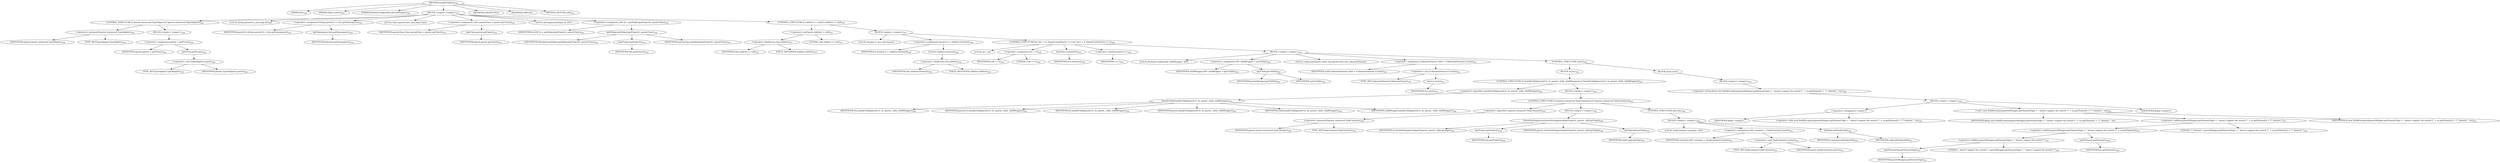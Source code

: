 digraph "handleChildren" {  
"540" [label = <(METHOD,handleChildren)<SUB>324</SUB>> ]
"29" [label = <(PARAM,this)<SUB>324</SUB>> ]
"541" [label = <(PARAM,Object parent)<SUB>325</SUB>> ]
"542" [label = <(PARAM,RuntimeConfigurable parentWrapper)<SUB>326</SUB>> ]
"543" [label = <(BLOCK,&lt;empty&gt;,&lt;empty&gt;)<SUB>327</SUB>> ]
"544" [label = <(CONTROL_STRUCTURE,if (parent instanceof TypeAdapter),if (parent instanceof TypeAdapter))<SUB>328</SUB>> ]
"545" [label = <(&lt;operator&gt;.instanceOf,parent instanceof TypeAdapter)<SUB>328</SUB>> ]
"546" [label = <(IDENTIFIER,parent,parent instanceof TypeAdapter)<SUB>328</SUB>> ]
"547" [label = <(TYPE_REF,TypeAdapter,TypeAdapter)<SUB>328</SUB>> ]
"548" [label = <(BLOCK,&lt;empty&gt;,&lt;empty&gt;)<SUB>328</SUB>> ]
"549" [label = <(&lt;operator&gt;.assignment,parent = getProxy())<SUB>329</SUB>> ]
"550" [label = <(IDENTIFIER,parent,parent = getProxy())<SUB>329</SUB>> ]
"551" [label = <(getProxy,getProxy())<SUB>329</SUB>> ]
"552" [label = <(&lt;operator&gt;.cast,(TypeAdapter) parent)<SUB>329</SUB>> ]
"553" [label = <(TYPE_REF,TypeAdapter,TypeAdapter)<SUB>329</SUB>> ]
"554" [label = <(IDENTIFIER,parent,(TypeAdapter) parent)<SUB>329</SUB>> ]
"555" [label = <(LOCAL,String parentUri: java.lang.String)> ]
"556" [label = <(&lt;operator&gt;.assignment,String parentUri = this.getNamespace())<SUB>332</SUB>> ]
"557" [label = <(IDENTIFIER,parentUri,String parentUri = this.getNamespace())<SUB>332</SUB>> ]
"558" [label = <(getNamespace,this.getNamespace())<SUB>332</SUB>> ]
"28" [label = <(IDENTIFIER,this,this.getNamespace())<SUB>332</SUB>> ]
"559" [label = <(LOCAL,Class parentClass: java.lang.Class)> ]
"560" [label = <(&lt;operator&gt;.assignment,Class parentClass = parent.getClass())<SUB>333</SUB>> ]
"561" [label = <(IDENTIFIER,parentClass,Class parentClass = parent.getClass())<SUB>333</SUB>> ]
"562" [label = <(getClass,parent.getClass())<SUB>333</SUB>> ]
"563" [label = <(IDENTIFIER,parent,parent.getClass())<SUB>333</SUB>> ]
"564" [label = <(LOCAL,IntrospectionHelper ih: ANY)> ]
"565" [label = <(&lt;operator&gt;.assignment,ANY ih = getHelper(getProject(), parentClass))<SUB>334</SUB>> ]
"566" [label = <(IDENTIFIER,ih,ANY ih = getHelper(getProject(), parentClass))<SUB>334</SUB>> ]
"567" [label = <(getHelper,getHelper(getProject(), parentClass))<SUB>334</SUB>> ]
"568" [label = <(IDENTIFIER,IntrospectionHelper,getHelper(getProject(), parentClass))<SUB>334</SUB>> ]
"569" [label = <(getProject,getProject())<SUB>334</SUB>> ]
"30" [label = <(IDENTIFIER,this,getProject())<SUB>334</SUB>> ]
"570" [label = <(IDENTIFIER,parentClass,getHelper(getProject(), parentClass))<SUB>334</SUB>> ]
"571" [label = <(CONTROL_STRUCTURE,if (children != null),if (children != null))<SUB>337</SUB>> ]
"572" [label = <(&lt;operator&gt;.notEquals,children != null)<SUB>337</SUB>> ]
"573" [label = <(&lt;operator&gt;.fieldAccess,this.children)<SUB>337</SUB>> ]
"574" [label = <(IDENTIFIER,this,children != null)<SUB>337</SUB>> ]
"575" [label = <(FIELD_IDENTIFIER,children,children)<SUB>337</SUB>> ]
"576" [label = <(LITERAL,null,children != null)<SUB>337</SUB>> ]
"577" [label = <(BLOCK,&lt;empty&gt;,&lt;empty&gt;)<SUB>337</SUB>> ]
"578" [label = <(LOCAL,Iterator it: java.util.Iterator)> ]
"579" [label = <(&lt;operator&gt;.assignment,Iterator it = children.iterator())<SUB>338</SUB>> ]
"580" [label = <(IDENTIFIER,it,Iterator it = children.iterator())<SUB>338</SUB>> ]
"581" [label = <(iterator,children.iterator())<SUB>338</SUB>> ]
"582" [label = <(&lt;operator&gt;.fieldAccess,this.children)<SUB>338</SUB>> ]
"583" [label = <(IDENTIFIER,this,children.iterator())<SUB>338</SUB>> ]
"584" [label = <(FIELD_IDENTIFIER,children,children)<SUB>338</SUB>> ]
"585" [label = <(CONTROL_STRUCTURE,for (int i = 0; Some(it.hasNext()); i++),for (int i = 0; Some(it.hasNext()); i++))<SUB>339</SUB>> ]
"586" [label = <(LOCAL,int i: int)> ]
"587" [label = <(&lt;operator&gt;.assignment,int i = 0)<SUB>339</SUB>> ]
"588" [label = <(IDENTIFIER,i,int i = 0)<SUB>339</SUB>> ]
"589" [label = <(LITERAL,0,int i = 0)<SUB>339</SUB>> ]
"590" [label = <(hasNext,it.hasNext())<SUB>339</SUB>> ]
"591" [label = <(IDENTIFIER,it,it.hasNext())<SUB>339</SUB>> ]
"592" [label = <(&lt;operator&gt;.postIncrement,i++)<SUB>339</SUB>> ]
"593" [label = <(IDENTIFIER,i,i++)<SUB>339</SUB>> ]
"594" [label = <(BLOCK,&lt;empty&gt;,&lt;empty&gt;)<SUB>339</SUB>> ]
"595" [label = <(LOCAL,RuntimeConfigurable childWrapper: ANY)> ]
"596" [label = <(&lt;operator&gt;.assignment,ANY childWrapper = getChild(i))<SUB>340</SUB>> ]
"597" [label = <(IDENTIFIER,childWrapper,ANY childWrapper = getChild(i))<SUB>340</SUB>> ]
"598" [label = <(getChild,getChild(i))<SUB>340</SUB>> ]
"599" [label = <(IDENTIFIER,parentWrapper,getChild(i))<SUB>340</SUB>> ]
"600" [label = <(IDENTIFIER,i,getChild(i))<SUB>340</SUB>> ]
"601" [label = <(LOCAL,UnknownElement child: org.apache.tools.ant.UnknownElement)> ]
"602" [label = <(&lt;operator&gt;.assignment,UnknownElement child = (UnknownElement) it.next())<SUB>341</SUB>> ]
"603" [label = <(IDENTIFIER,child,UnknownElement child = (UnknownElement) it.next())<SUB>341</SUB>> ]
"604" [label = <(&lt;operator&gt;.cast,(UnknownElement) it.next())<SUB>341</SUB>> ]
"605" [label = <(TYPE_REF,UnknownElement,UnknownElement)<SUB>341</SUB>> ]
"606" [label = <(next,it.next())<SUB>341</SUB>> ]
"607" [label = <(IDENTIFIER,it,it.next())<SUB>341</SUB>> ]
"608" [label = <(CONTROL_STRUCTURE,try,try)<SUB>342</SUB>> ]
"609" [label = <(BLOCK,try,try)<SUB>342</SUB>> ]
"610" [label = <(CONTROL_STRUCTURE,if (!handleChild(parentUri, ih, parent, child, childWrapper)),if (!handleChild(parentUri, ih, parent, child, childWrapper)))<SUB>343</SUB>> ]
"611" [label = <(&lt;operator&gt;.logicalNot,!handleChild(parentUri, ih, parent, child, childWrapper))<SUB>343</SUB>> ]
"612" [label = <(handleChild,handleChild(parentUri, ih, parent, child, childWrapper))<SUB>343</SUB>> ]
"31" [label = <(IDENTIFIER,this,handleChild(parentUri, ih, parent, child, childWrapper))<SUB>343</SUB>> ]
"613" [label = <(IDENTIFIER,parentUri,handleChild(parentUri, ih, parent, child, childWrapper))<SUB>344</SUB>> ]
"614" [label = <(IDENTIFIER,ih,handleChild(parentUri, ih, parent, child, childWrapper))<SUB>344</SUB>> ]
"615" [label = <(IDENTIFIER,parent,handleChild(parentUri, ih, parent, child, childWrapper))<SUB>344</SUB>> ]
"616" [label = <(IDENTIFIER,child,handleChild(parentUri, ih, parent, child, childWrapper))<SUB>344</SUB>> ]
"617" [label = <(IDENTIFIER,childWrapper,handleChild(parentUri, ih, parent, child, childWrapper))<SUB>344</SUB>> ]
"618" [label = <(BLOCK,&lt;empty&gt;,&lt;empty&gt;)<SUB>344</SUB>> ]
"619" [label = <(CONTROL_STRUCTURE,if (!(parent instanceof TaskContainer)),if (!(parent instanceof TaskContainer)))<SUB>345</SUB>> ]
"620" [label = <(&lt;operator&gt;.logicalNot,!(parent instanceof TaskContainer))<SUB>345</SUB>> ]
"621" [label = <(&lt;operator&gt;.instanceOf,parent instanceof TaskContainer)<SUB>345</SUB>> ]
"622" [label = <(IDENTIFIER,parent,parent instanceof TaskContainer)<SUB>345</SUB>> ]
"623" [label = <(TYPE_REF,TaskContainer,TaskContainer)<SUB>345</SUB>> ]
"624" [label = <(BLOCK,&lt;empty&gt;,&lt;empty&gt;)<SUB>345</SUB>> ]
"625" [label = <(throwNotSupported,throwNotSupported(getProject(), parent, child.getTag()))<SUB>346</SUB>> ]
"626" [label = <(IDENTIFIER,ih,throwNotSupported(getProject(), parent, child.getTag()))<SUB>346</SUB>> ]
"627" [label = <(getProject,getProject())<SUB>346</SUB>> ]
"32" [label = <(IDENTIFIER,this,getProject())<SUB>346</SUB>> ]
"628" [label = <(IDENTIFIER,parent,throwNotSupported(getProject(), parent, child.getTag()))<SUB>346</SUB>> ]
"629" [label = <(getTag,child.getTag())<SUB>347</SUB>> ]
"630" [label = <(IDENTIFIER,child,child.getTag())<SUB>347</SUB>> ]
"631" [label = <(CONTROL_STRUCTURE,else,else)<SUB>348</SUB>> ]
"632" [label = <(BLOCK,&lt;empty&gt;,&lt;empty&gt;)<SUB>348</SUB>> ]
"633" [label = <(LOCAL,TaskContainer container: ANY)> ]
"634" [label = <(&lt;operator&gt;.assignment,ANY container = (TaskContainer) parent)<SUB>351</SUB>> ]
"635" [label = <(IDENTIFIER,container,ANY container = (TaskContainer) parent)<SUB>351</SUB>> ]
"636" [label = <(&lt;operator&gt;.cast,(TaskContainer) parent)<SUB>351</SUB>> ]
"637" [label = <(TYPE_REF,TaskContainer,TaskContainer)<SUB>351</SUB>> ]
"638" [label = <(IDENTIFIER,parent,(TaskContainer) parent)<SUB>351</SUB>> ]
"639" [label = <(addTask,addTask(child))<SUB>352</SUB>> ]
"640" [label = <(IDENTIFIER,container,addTask(child))<SUB>352</SUB>> ]
"641" [label = <(IDENTIFIER,child,addTask(child))<SUB>352</SUB>> ]
"642" [label = <(BLOCK,catch,catch)> ]
"643" [label = <(BLOCK,&lt;empty&gt;,&lt;empty&gt;)<SUB>355</SUB>> ]
"644" [label = <(&lt;operator&gt;.throw,throw new BuildException(parentWrapper.getElementTag() + &quot; doesn't support the nested \&quot;&quot; + ex.getElement() + &quot;\&quot; element.&quot;, ex);)<SUB>356</SUB>> ]
"645" [label = <(BLOCK,&lt;empty&gt;,&lt;empty&gt;)<SUB>356</SUB>> ]
"646" [label = <(&lt;operator&gt;.assignment,&lt;empty&gt;)> ]
"647" [label = <(IDENTIFIER,$obj2,&lt;empty&gt;)> ]
"648" [label = <(&lt;operator&gt;.alloc,new BuildException(parentWrapper.getElementTag() + &quot; doesn't support the nested \&quot;&quot; + ex.getElement() + &quot;\&quot; element.&quot;, ex))<SUB>356</SUB>> ]
"649" [label = <(&lt;init&gt;,new BuildException(parentWrapper.getElementTag() + &quot; doesn't support the nested \&quot;&quot; + ex.getElement() + &quot;\&quot; element.&quot;, ex))<SUB>356</SUB>> ]
"650" [label = <(IDENTIFIER,$obj2,new BuildException(parentWrapper.getElementTag() + &quot; doesn't support the nested \&quot;&quot; + ex.getElement() + &quot;\&quot; element.&quot;, ex))> ]
"651" [label = <(&lt;operator&gt;.addition,parentWrapper.getElementTag() + &quot; doesn't support the nested \&quot;&quot; + ex.getElement() + &quot;\&quot; element.&quot;)<SUB>357</SUB>> ]
"652" [label = <(&lt;operator&gt;.addition,parentWrapper.getElementTag() + &quot; doesn't support the nested \&quot;&quot; + ex.getElement())<SUB>357</SUB>> ]
"653" [label = <(&lt;operator&gt;.addition,parentWrapper.getElementTag() + &quot; doesn't support the nested \&quot;&quot;)<SUB>357</SUB>> ]
"654" [label = <(getElementTag,getElementTag())<SUB>357</SUB>> ]
"655" [label = <(IDENTIFIER,parentWrapper,getElementTag())<SUB>357</SUB>> ]
"656" [label = <(LITERAL,&quot; doesn't support the nested \&quot;&quot;,parentWrapper.getElementTag() + &quot; doesn't support the nested \&quot;&quot;)<SUB>358</SUB>> ]
"657" [label = <(getElement,getElement())<SUB>358</SUB>> ]
"658" [label = <(IDENTIFIER,ex,getElement())<SUB>358</SUB>> ]
"659" [label = <(LITERAL,&quot;\&quot; element.&quot;,parentWrapper.getElementTag() + &quot; doesn't support the nested \&quot;&quot; + ex.getElement() + &quot;\&quot; element.&quot;)<SUB>359</SUB>> ]
"660" [label = <(IDENTIFIER,ex,new BuildException(parentWrapper.getElementTag() + &quot; doesn't support the nested \&quot;&quot; + ex.getElement() + &quot;\&quot; element.&quot;, ex))<SUB>359</SUB>> ]
"661" [label = <(IDENTIFIER,$obj2,&lt;empty&gt;)> ]
"662" [label = <(MODIFIER,PROTECTED)> ]
"663" [label = <(MODIFIER,VIRTUAL)> ]
"664" [label = <(METHOD_RETURN,void)<SUB>324</SUB>> ]
  "540" -> "29" 
  "540" -> "541" 
  "540" -> "542" 
  "540" -> "543" 
  "540" -> "662" 
  "540" -> "663" 
  "540" -> "664" 
  "543" -> "544" 
  "543" -> "555" 
  "543" -> "556" 
  "543" -> "559" 
  "543" -> "560" 
  "543" -> "564" 
  "543" -> "565" 
  "543" -> "571" 
  "544" -> "545" 
  "544" -> "548" 
  "545" -> "546" 
  "545" -> "547" 
  "548" -> "549" 
  "549" -> "550" 
  "549" -> "551" 
  "551" -> "552" 
  "552" -> "553" 
  "552" -> "554" 
  "556" -> "557" 
  "556" -> "558" 
  "558" -> "28" 
  "560" -> "561" 
  "560" -> "562" 
  "562" -> "563" 
  "565" -> "566" 
  "565" -> "567" 
  "567" -> "568" 
  "567" -> "569" 
  "567" -> "570" 
  "569" -> "30" 
  "571" -> "572" 
  "571" -> "577" 
  "572" -> "573" 
  "572" -> "576" 
  "573" -> "574" 
  "573" -> "575" 
  "577" -> "578" 
  "577" -> "579" 
  "577" -> "585" 
  "579" -> "580" 
  "579" -> "581" 
  "581" -> "582" 
  "582" -> "583" 
  "582" -> "584" 
  "585" -> "586" 
  "585" -> "587" 
  "585" -> "590" 
  "585" -> "592" 
  "585" -> "594" 
  "587" -> "588" 
  "587" -> "589" 
  "590" -> "591" 
  "592" -> "593" 
  "594" -> "595" 
  "594" -> "596" 
  "594" -> "601" 
  "594" -> "602" 
  "594" -> "608" 
  "596" -> "597" 
  "596" -> "598" 
  "598" -> "599" 
  "598" -> "600" 
  "602" -> "603" 
  "602" -> "604" 
  "604" -> "605" 
  "604" -> "606" 
  "606" -> "607" 
  "608" -> "609" 
  "608" -> "642" 
  "609" -> "610" 
  "610" -> "611" 
  "610" -> "618" 
  "611" -> "612" 
  "612" -> "31" 
  "612" -> "613" 
  "612" -> "614" 
  "612" -> "615" 
  "612" -> "616" 
  "612" -> "617" 
  "618" -> "619" 
  "619" -> "620" 
  "619" -> "624" 
  "619" -> "631" 
  "620" -> "621" 
  "621" -> "622" 
  "621" -> "623" 
  "624" -> "625" 
  "625" -> "626" 
  "625" -> "627" 
  "625" -> "628" 
  "625" -> "629" 
  "627" -> "32" 
  "629" -> "630" 
  "631" -> "632" 
  "632" -> "633" 
  "632" -> "634" 
  "632" -> "639" 
  "634" -> "635" 
  "634" -> "636" 
  "636" -> "637" 
  "636" -> "638" 
  "639" -> "640" 
  "639" -> "641" 
  "642" -> "643" 
  "643" -> "644" 
  "644" -> "645" 
  "645" -> "646" 
  "645" -> "649" 
  "645" -> "661" 
  "646" -> "647" 
  "646" -> "648" 
  "649" -> "650" 
  "649" -> "651" 
  "649" -> "660" 
  "651" -> "652" 
  "651" -> "659" 
  "652" -> "653" 
  "652" -> "657" 
  "653" -> "654" 
  "653" -> "656" 
  "654" -> "655" 
  "657" -> "658" 
}
